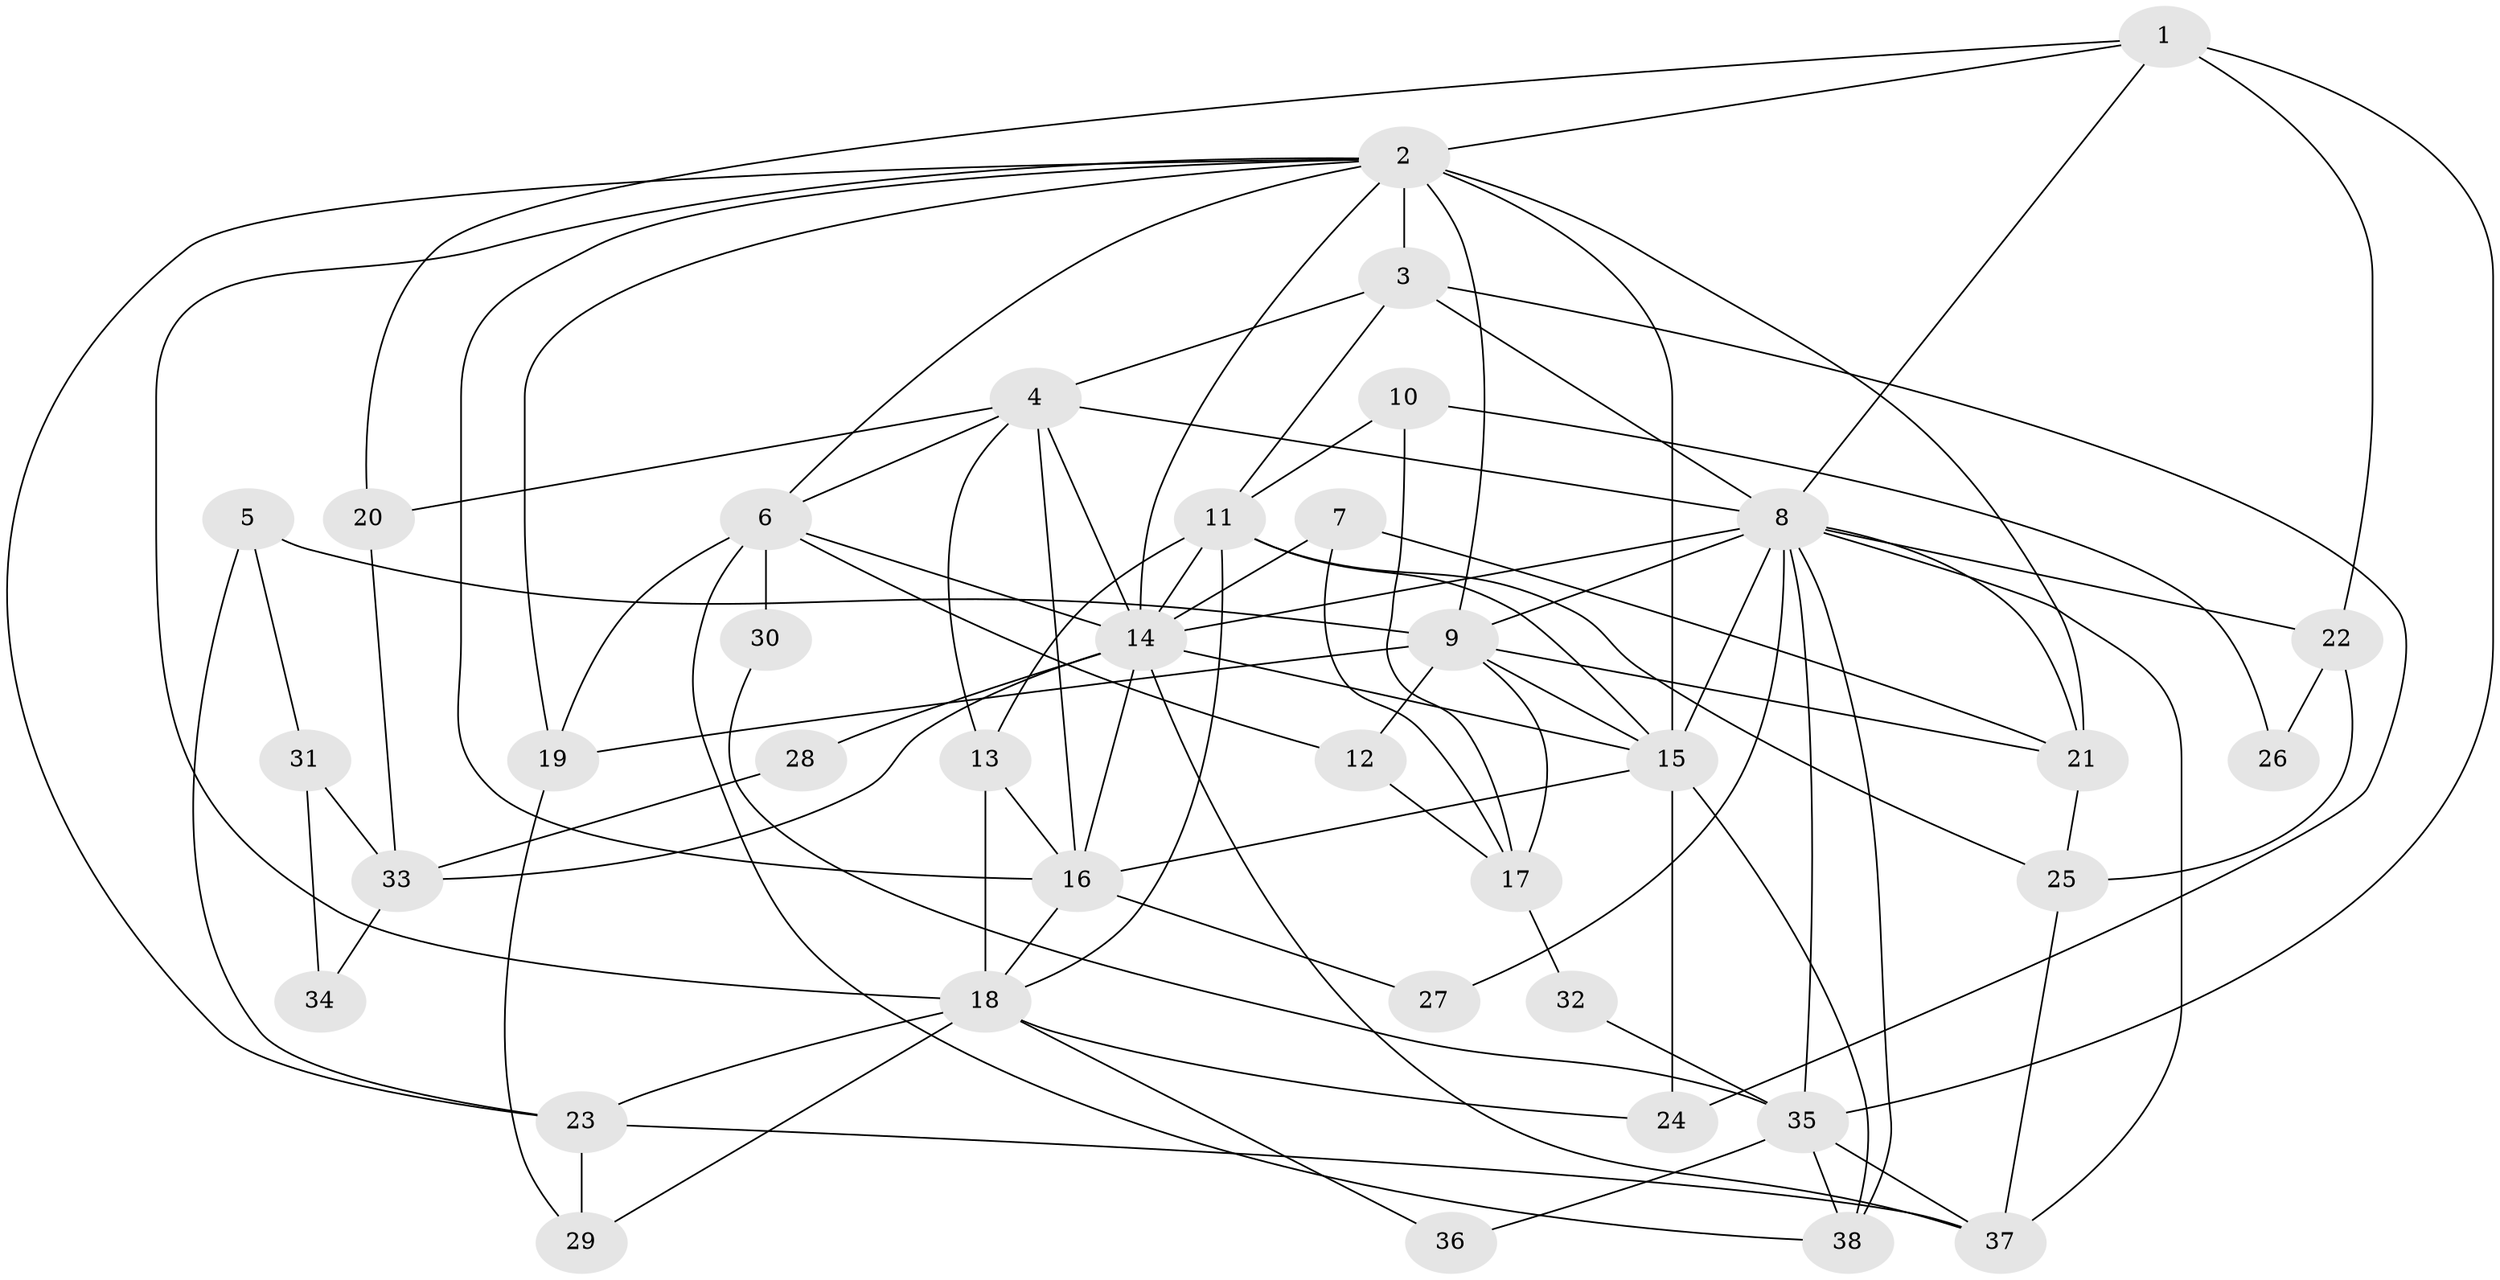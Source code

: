 // original degree distribution, {5: 0.13333333333333333, 7: 0.08, 3: 0.26666666666666666, 4: 0.28, 6: 0.09333333333333334, 2: 0.14666666666666667}
// Generated by graph-tools (version 1.1) at 2025/35/03/09/25 02:35:56]
// undirected, 38 vertices, 93 edges
graph export_dot {
graph [start="1"]
  node [color=gray90,style=filled];
  1;
  2;
  3;
  4;
  5;
  6;
  7;
  8;
  9;
  10;
  11;
  12;
  13;
  14;
  15;
  16;
  17;
  18;
  19;
  20;
  21;
  22;
  23;
  24;
  25;
  26;
  27;
  28;
  29;
  30;
  31;
  32;
  33;
  34;
  35;
  36;
  37;
  38;
  1 -- 2 [weight=1.0];
  1 -- 8 [weight=1.0];
  1 -- 20 [weight=1.0];
  1 -- 22 [weight=1.0];
  1 -- 35 [weight=1.0];
  2 -- 3 [weight=2.0];
  2 -- 6 [weight=1.0];
  2 -- 9 [weight=2.0];
  2 -- 14 [weight=1.0];
  2 -- 15 [weight=2.0];
  2 -- 16 [weight=1.0];
  2 -- 18 [weight=1.0];
  2 -- 19 [weight=1.0];
  2 -- 21 [weight=1.0];
  2 -- 23 [weight=1.0];
  3 -- 4 [weight=1.0];
  3 -- 8 [weight=1.0];
  3 -- 11 [weight=1.0];
  3 -- 24 [weight=2.0];
  4 -- 6 [weight=1.0];
  4 -- 8 [weight=3.0];
  4 -- 13 [weight=1.0];
  4 -- 14 [weight=2.0];
  4 -- 16 [weight=1.0];
  4 -- 20 [weight=1.0];
  5 -- 9 [weight=1.0];
  5 -- 23 [weight=1.0];
  5 -- 31 [weight=1.0];
  6 -- 12 [weight=1.0];
  6 -- 14 [weight=1.0];
  6 -- 19 [weight=1.0];
  6 -- 30 [weight=2.0];
  6 -- 38 [weight=1.0];
  7 -- 14 [weight=1.0];
  7 -- 17 [weight=1.0];
  7 -- 21 [weight=1.0];
  8 -- 9 [weight=1.0];
  8 -- 14 [weight=2.0];
  8 -- 15 [weight=1.0];
  8 -- 21 [weight=1.0];
  8 -- 22 [weight=1.0];
  8 -- 27 [weight=1.0];
  8 -- 35 [weight=1.0];
  8 -- 37 [weight=2.0];
  8 -- 38 [weight=1.0];
  9 -- 12 [weight=1.0];
  9 -- 15 [weight=1.0];
  9 -- 17 [weight=1.0];
  9 -- 19 [weight=1.0];
  9 -- 21 [weight=1.0];
  10 -- 11 [weight=1.0];
  10 -- 17 [weight=1.0];
  10 -- 26 [weight=1.0];
  11 -- 13 [weight=1.0];
  11 -- 14 [weight=1.0];
  11 -- 15 [weight=1.0];
  11 -- 18 [weight=2.0];
  11 -- 25 [weight=1.0];
  12 -- 17 [weight=1.0];
  13 -- 16 [weight=1.0];
  13 -- 18 [weight=2.0];
  14 -- 15 [weight=2.0];
  14 -- 16 [weight=1.0];
  14 -- 28 [weight=1.0];
  14 -- 33 [weight=2.0];
  14 -- 37 [weight=1.0];
  15 -- 16 [weight=1.0];
  15 -- 24 [weight=2.0];
  15 -- 38 [weight=1.0];
  16 -- 18 [weight=1.0];
  16 -- 27 [weight=1.0];
  17 -- 32 [weight=1.0];
  18 -- 23 [weight=1.0];
  18 -- 24 [weight=1.0];
  18 -- 29 [weight=1.0];
  18 -- 36 [weight=1.0];
  19 -- 29 [weight=1.0];
  20 -- 33 [weight=1.0];
  21 -- 25 [weight=1.0];
  22 -- 25 [weight=1.0];
  22 -- 26 [weight=1.0];
  23 -- 29 [weight=1.0];
  23 -- 37 [weight=1.0];
  25 -- 37 [weight=1.0];
  28 -- 33 [weight=1.0];
  30 -- 35 [weight=1.0];
  31 -- 33 [weight=1.0];
  31 -- 34 [weight=1.0];
  32 -- 35 [weight=1.0];
  33 -- 34 [weight=1.0];
  35 -- 36 [weight=1.0];
  35 -- 37 [weight=1.0];
  35 -- 38 [weight=1.0];
}

